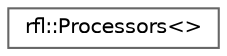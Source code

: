 digraph "类继承关系图"
{
 // LATEX_PDF_SIZE
  bgcolor="transparent";
  edge [fontname=Helvetica,fontsize=10,labelfontname=Helvetica,labelfontsize=10];
  node [fontname=Helvetica,fontsize=10,shape=box,height=0.2,width=0.4];
  rankdir="LR";
  Node0 [id="Node000000",label="rfl::Processors\<\>",height=0.2,width=0.4,color="grey40", fillcolor="white", style="filled",URL="$structrfl_1_1_processors_3_4.html",tooltip=" "];
}
